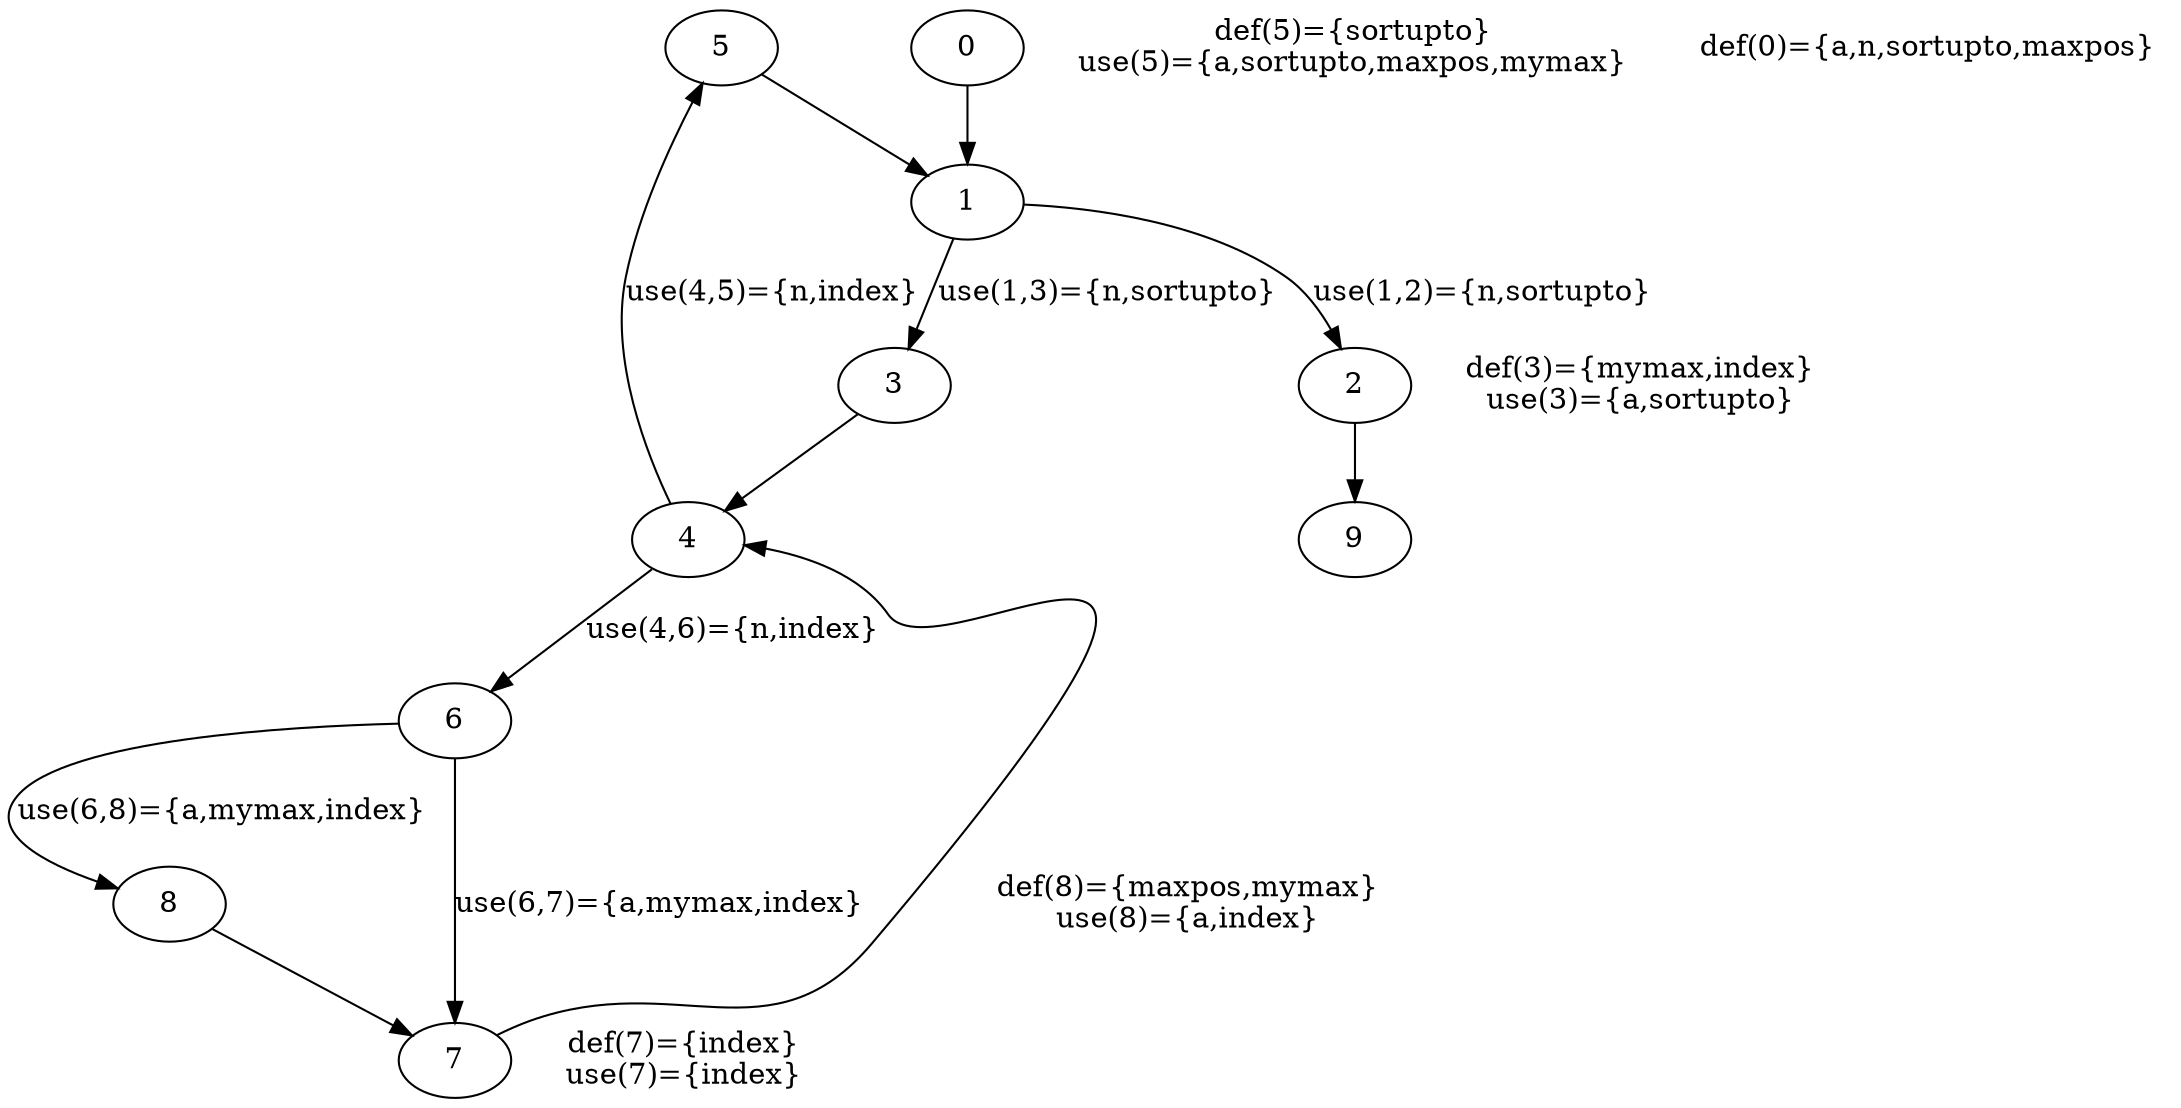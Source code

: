 digraph sort {
5 [label="5"]
1 [label="1"]
4 [label="4"]
0 [label="0"]
7 [label="7"]
6 [label="6"]
3 [label="3"]
8 [label="8"]
2 [label="2"]
9 [label="9"]
{
node [shape=plaintext, fontsize=14];
setsNode_5 [label="def(5)={sortupto}\nuse(5)={a,sortupto,maxpos,mymax}"];
setsNode_0 [label="def(0)={a,n,sortupto,maxpos}"];
setsNode_7 [label="def(7)={index}\nuse(7)={index}"];
setsNode_3 [label="def(3)={mymax,index}\nuse(3)={a,sortupto}"];
setsNode_8 [label="def(8)={maxpos,mymax}\nuse(8)={a,index}"];
}
{rank = same; 5 ;  setsNode_5}
{rank = same; 0 ;  setsNode_0}
{rank = same; 7 ;  setsNode_7}
{rank = same; 3 ;  setsNode_3}
{rank = same; 8 ;  setsNode_8}
5 -> 1;
1 -> 3[label="use(1,3)={n,sortupto}",fontsize=14];1 -> 2[label="use(1,2)={n,sortupto}",fontsize=14];
4 -> 6[label="use(4,6)={n,index}",fontsize=14];4 -> 5[label="use(4,5)={n,index}",fontsize=14];
0 -> 1;
7 -> 4;
6 -> 8[label="use(6,8)={a,mymax,index}",fontsize=14];6 -> 7[label="use(6,7)={a,mymax,index}",fontsize=14];
3 -> 4;
8 -> 7;
2 -> 9;
}

